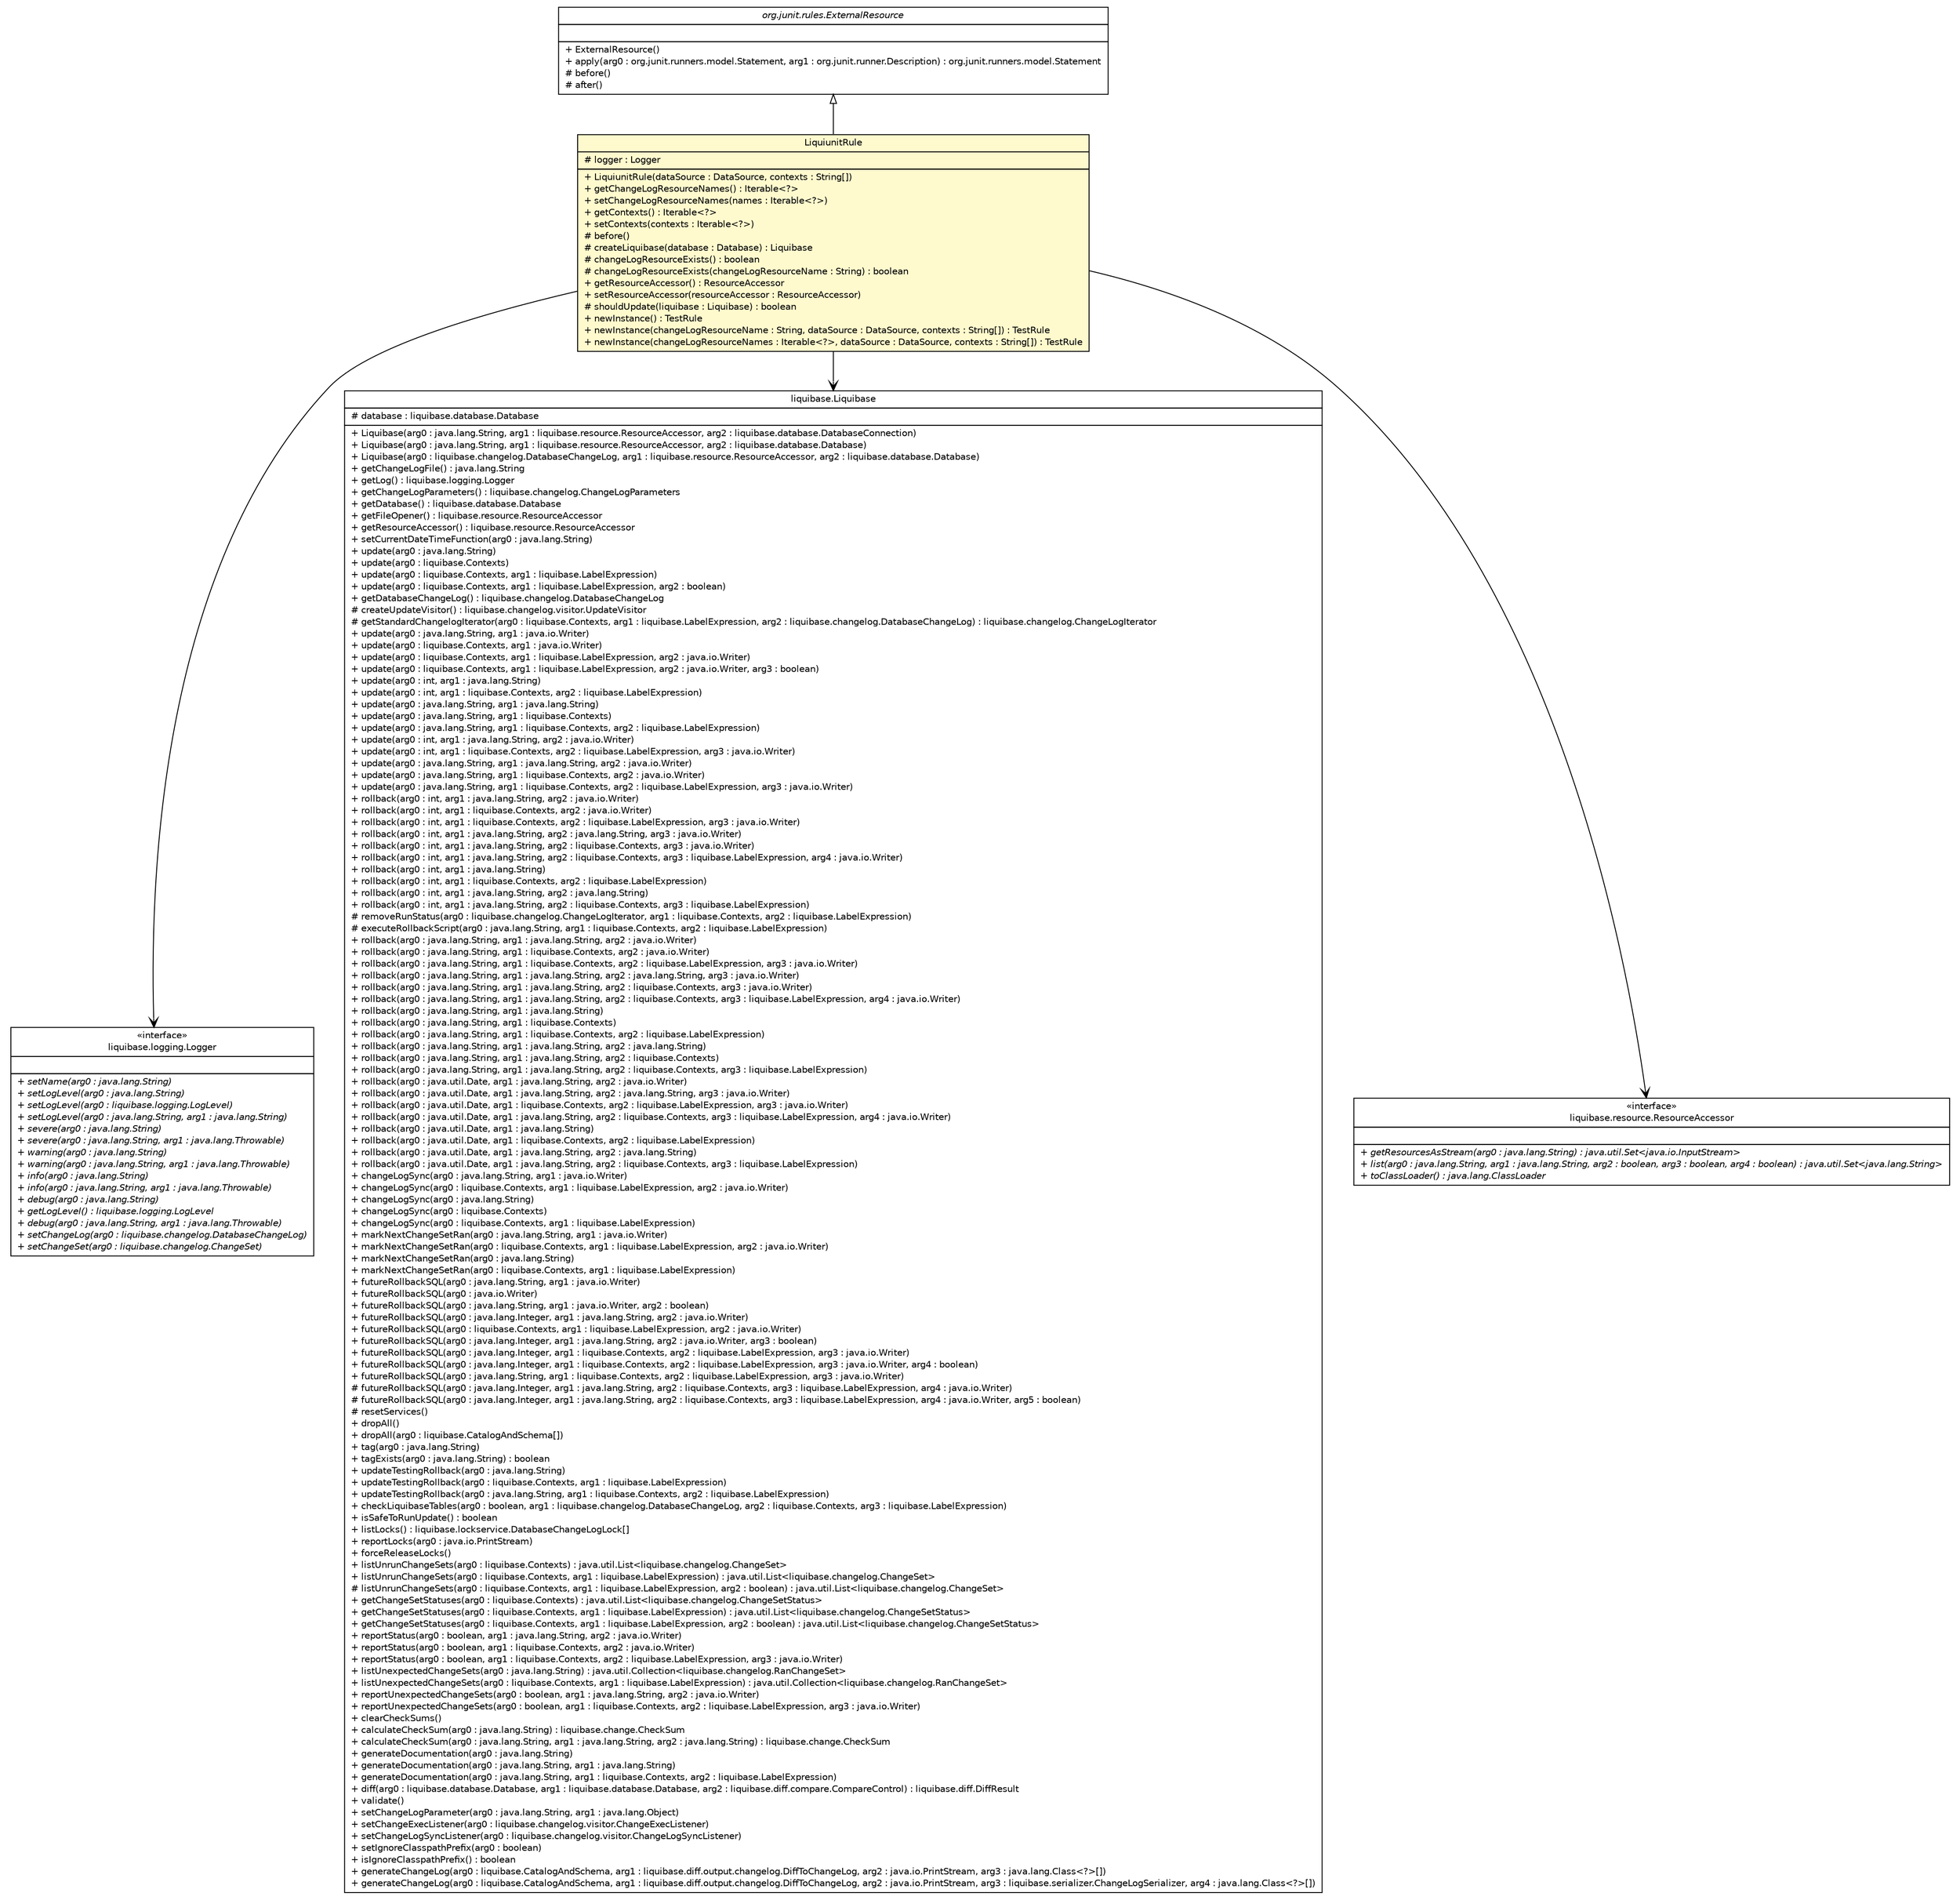 #!/usr/local/bin/dot
#
# Class diagram 
# Generated by UMLGraph version R5_6-24-gf6e263 (http://www.umlgraph.org/)
#

digraph G {
	edge [fontname="Helvetica",fontsize=10,labelfontname="Helvetica",labelfontsize=10];
	node [fontname="Helvetica",fontsize=10,shape=plaintext];
	nodesep=0.25;
	ranksep=0.5;
	// com.edugility.liquiunit.LiquiunitRule
	c73 [label=<<table title="com.edugility.liquiunit.LiquiunitRule" border="0" cellborder="1" cellspacing="0" cellpadding="2" port="p" bgcolor="lemonChiffon" href="./LiquiunitRule.html">
		<tr><td><table border="0" cellspacing="0" cellpadding="1">
<tr><td align="center" balign="center"> LiquiunitRule </td></tr>
		</table></td></tr>
		<tr><td><table border="0" cellspacing="0" cellpadding="1">
<tr><td align="left" balign="left"> # logger : Logger </td></tr>
		</table></td></tr>
		<tr><td><table border="0" cellspacing="0" cellpadding="1">
<tr><td align="left" balign="left"> + LiquiunitRule(dataSource : DataSource, contexts : String[]) </td></tr>
<tr><td align="left" balign="left"> + getChangeLogResourceNames() : Iterable&lt;?&gt; </td></tr>
<tr><td align="left" balign="left"> + setChangeLogResourceNames(names : Iterable&lt;?&gt;) </td></tr>
<tr><td align="left" balign="left"> + getContexts() : Iterable&lt;?&gt; </td></tr>
<tr><td align="left" balign="left"> + setContexts(contexts : Iterable&lt;?&gt;) </td></tr>
<tr><td align="left" balign="left"> # before() </td></tr>
<tr><td align="left" balign="left"> # createLiquibase(database : Database) : Liquibase </td></tr>
<tr><td align="left" balign="left"> # changeLogResourceExists() : boolean </td></tr>
<tr><td align="left" balign="left"> # changeLogResourceExists(changeLogResourceName : String) : boolean </td></tr>
<tr><td align="left" balign="left"> + getResourceAccessor() : ResourceAccessor </td></tr>
<tr><td align="left" balign="left"> + setResourceAccessor(resourceAccessor : ResourceAccessor) </td></tr>
<tr><td align="left" balign="left"> # shouldUpdate(liquibase : Liquibase) : boolean </td></tr>
<tr><td align="left" balign="left"> + newInstance() : TestRule </td></tr>
<tr><td align="left" balign="left"> + newInstance(changeLogResourceName : String, dataSource : DataSource, contexts : String[]) : TestRule </td></tr>
<tr><td align="left" balign="left"> + newInstance(changeLogResourceNames : Iterable&lt;?&gt;, dataSource : DataSource, contexts : String[]) : TestRule </td></tr>
		</table></td></tr>
		</table>>, URL="./LiquiunitRule.html", fontname="Helvetica", fontcolor="black", fontsize=10.0];
	//com.edugility.liquiunit.LiquiunitRule extends org.junit.rules.ExternalResource
	c79:p -> c73:p [dir=back,arrowtail=empty];
	// com.edugility.liquiunit.LiquiunitRule NAVASSOC liquibase.logging.Logger
	c73:p -> c81:p [taillabel="", label="", headlabel="", fontname="Helvetica", fontcolor="black", fontsize=10.0, color="black", arrowhead=open];
	// com.edugility.liquiunit.LiquiunitRule NAVASSOC liquibase.Liquibase
	c73:p -> c87:p [taillabel="", label="", headlabel="", fontname="Helvetica", fontcolor="black", fontsize=10.0, color="black", arrowhead=open];
	// com.edugility.liquiunit.LiquiunitRule NAVASSOC liquibase.resource.ResourceAccessor
	c73:p -> c88:p [taillabel="", label="", headlabel="", fontname="Helvetica", fontcolor="black", fontsize=10.0, color="black", arrowhead=open];
	// liquibase.resource.ResourceAccessor
	c88 [label=<<table title="liquibase.resource.ResourceAccessor" border="0" cellborder="1" cellspacing="0" cellpadding="2" port="p" href="http://www.liquibase.org/javadoc/liquibase/resource/ResourceAccessor.html">
		<tr><td><table border="0" cellspacing="0" cellpadding="1">
<tr><td align="center" balign="center"> &#171;interface&#187; </td></tr>
<tr><td align="center" balign="center"> liquibase.resource.ResourceAccessor </td></tr>
		</table></td></tr>
		<tr><td><table border="0" cellspacing="0" cellpadding="1">
<tr><td align="left" balign="left">  </td></tr>
		</table></td></tr>
		<tr><td><table border="0" cellspacing="0" cellpadding="1">
<tr><td align="left" balign="left"><font face="Helvetica-Oblique" point-size="10.0"> + getResourcesAsStream(arg0 : java.lang.String) : java.util.Set&lt;java.io.InputStream&gt; </font></td></tr>
<tr><td align="left" balign="left"><font face="Helvetica-Oblique" point-size="10.0"> + list(arg0 : java.lang.String, arg1 : java.lang.String, arg2 : boolean, arg3 : boolean, arg4 : boolean) : java.util.Set&lt;java.lang.String&gt; </font></td></tr>
<tr><td align="left" balign="left"><font face="Helvetica-Oblique" point-size="10.0"> + toClassLoader() : java.lang.ClassLoader </font></td></tr>
		</table></td></tr>
		</table>>, URL="http://www.liquibase.org/javadoc/liquibase/resource/ResourceAccessor.html", fontname="Helvetica", fontcolor="black", fontsize=10.0];
	// org.junit.rules.ExternalResource
	c79 [label=<<table title="org.junit.rules.ExternalResource" border="0" cellborder="1" cellspacing="0" cellpadding="2" port="p" href="http://junit.org/apidocs/org/junit/rules/ExternalResource.html">
		<tr><td><table border="0" cellspacing="0" cellpadding="1">
<tr><td align="center" balign="center"><font face="Helvetica-Oblique"> org.junit.rules.ExternalResource </font></td></tr>
		</table></td></tr>
		<tr><td><table border="0" cellspacing="0" cellpadding="1">
<tr><td align="left" balign="left">  </td></tr>
		</table></td></tr>
		<tr><td><table border="0" cellspacing="0" cellpadding="1">
<tr><td align="left" balign="left"> + ExternalResource() </td></tr>
<tr><td align="left" balign="left"> + apply(arg0 : org.junit.runners.model.Statement, arg1 : org.junit.runner.Description) : org.junit.runners.model.Statement </td></tr>
<tr><td align="left" balign="left"> # before() </td></tr>
<tr><td align="left" balign="left"> # after() </td></tr>
		</table></td></tr>
		</table>>, URL="http://junit.org/apidocs/org/junit/rules/ExternalResource.html", fontname="Helvetica", fontcolor="black", fontsize=10.0];
	// liquibase.logging.Logger
	c81 [label=<<table title="liquibase.logging.Logger" border="0" cellborder="1" cellspacing="0" cellpadding="2" port="p" href="http://www.liquibase.org/javadoc/liquibase/logging/Logger.html">
		<tr><td><table border="0" cellspacing="0" cellpadding="1">
<tr><td align="center" balign="center"> &#171;interface&#187; </td></tr>
<tr><td align="center" balign="center"> liquibase.logging.Logger </td></tr>
		</table></td></tr>
		<tr><td><table border="0" cellspacing="0" cellpadding="1">
<tr><td align="left" balign="left">  </td></tr>
		</table></td></tr>
		<tr><td><table border="0" cellspacing="0" cellpadding="1">
<tr><td align="left" balign="left"><font face="Helvetica-Oblique" point-size="10.0"> + setName(arg0 : java.lang.String) </font></td></tr>
<tr><td align="left" balign="left"><font face="Helvetica-Oblique" point-size="10.0"> + setLogLevel(arg0 : java.lang.String) </font></td></tr>
<tr><td align="left" balign="left"><font face="Helvetica-Oblique" point-size="10.0"> + setLogLevel(arg0 : liquibase.logging.LogLevel) </font></td></tr>
<tr><td align="left" balign="left"><font face="Helvetica-Oblique" point-size="10.0"> + setLogLevel(arg0 : java.lang.String, arg1 : java.lang.String) </font></td></tr>
<tr><td align="left" balign="left"><font face="Helvetica-Oblique" point-size="10.0"> + severe(arg0 : java.lang.String) </font></td></tr>
<tr><td align="left" balign="left"><font face="Helvetica-Oblique" point-size="10.0"> + severe(arg0 : java.lang.String, arg1 : java.lang.Throwable) </font></td></tr>
<tr><td align="left" balign="left"><font face="Helvetica-Oblique" point-size="10.0"> + warning(arg0 : java.lang.String) </font></td></tr>
<tr><td align="left" balign="left"><font face="Helvetica-Oblique" point-size="10.0"> + warning(arg0 : java.lang.String, arg1 : java.lang.Throwable) </font></td></tr>
<tr><td align="left" balign="left"><font face="Helvetica-Oblique" point-size="10.0"> + info(arg0 : java.lang.String) </font></td></tr>
<tr><td align="left" balign="left"><font face="Helvetica-Oblique" point-size="10.0"> + info(arg0 : java.lang.String, arg1 : java.lang.Throwable) </font></td></tr>
<tr><td align="left" balign="left"><font face="Helvetica-Oblique" point-size="10.0"> + debug(arg0 : java.lang.String) </font></td></tr>
<tr><td align="left" balign="left"><font face="Helvetica-Oblique" point-size="10.0"> + getLogLevel() : liquibase.logging.LogLevel </font></td></tr>
<tr><td align="left" balign="left"><font face="Helvetica-Oblique" point-size="10.0"> + debug(arg0 : java.lang.String, arg1 : java.lang.Throwable) </font></td></tr>
<tr><td align="left" balign="left"><font face="Helvetica-Oblique" point-size="10.0"> + setChangeLog(arg0 : liquibase.changelog.DatabaseChangeLog) </font></td></tr>
<tr><td align="left" balign="left"><font face="Helvetica-Oblique" point-size="10.0"> + setChangeSet(arg0 : liquibase.changelog.ChangeSet) </font></td></tr>
		</table></td></tr>
		</table>>, URL="http://www.liquibase.org/javadoc/liquibase/logging/Logger.html", fontname="Helvetica", fontcolor="black", fontsize=10.0];
	// liquibase.Liquibase
	c87 [label=<<table title="liquibase.Liquibase" border="0" cellborder="1" cellspacing="0" cellpadding="2" port="p" href="http://www.liquibase.org/javadoc/liquibase/Liquibase.html">
		<tr><td><table border="0" cellspacing="0" cellpadding="1">
<tr><td align="center" balign="center"> liquibase.Liquibase </td></tr>
		</table></td></tr>
		<tr><td><table border="0" cellspacing="0" cellpadding="1">
<tr><td align="left" balign="left"> # database : liquibase.database.Database </td></tr>
		</table></td></tr>
		<tr><td><table border="0" cellspacing="0" cellpadding="1">
<tr><td align="left" balign="left"> + Liquibase(arg0 : java.lang.String, arg1 : liquibase.resource.ResourceAccessor, arg2 : liquibase.database.DatabaseConnection) </td></tr>
<tr><td align="left" balign="left"> + Liquibase(arg0 : java.lang.String, arg1 : liquibase.resource.ResourceAccessor, arg2 : liquibase.database.Database) </td></tr>
<tr><td align="left" balign="left"> + Liquibase(arg0 : liquibase.changelog.DatabaseChangeLog, arg1 : liquibase.resource.ResourceAccessor, arg2 : liquibase.database.Database) </td></tr>
<tr><td align="left" balign="left"> + getChangeLogFile() : java.lang.String </td></tr>
<tr><td align="left" balign="left"> + getLog() : liquibase.logging.Logger </td></tr>
<tr><td align="left" balign="left"> + getChangeLogParameters() : liquibase.changelog.ChangeLogParameters </td></tr>
<tr><td align="left" balign="left"> + getDatabase() : liquibase.database.Database </td></tr>
<tr><td align="left" balign="left"> + getFileOpener() : liquibase.resource.ResourceAccessor </td></tr>
<tr><td align="left" balign="left"> + getResourceAccessor() : liquibase.resource.ResourceAccessor </td></tr>
<tr><td align="left" balign="left"> + setCurrentDateTimeFunction(arg0 : java.lang.String) </td></tr>
<tr><td align="left" balign="left"> + update(arg0 : java.lang.String) </td></tr>
<tr><td align="left" balign="left"> + update(arg0 : liquibase.Contexts) </td></tr>
<tr><td align="left" balign="left"> + update(arg0 : liquibase.Contexts, arg1 : liquibase.LabelExpression) </td></tr>
<tr><td align="left" balign="left"> + update(arg0 : liquibase.Contexts, arg1 : liquibase.LabelExpression, arg2 : boolean) </td></tr>
<tr><td align="left" balign="left"> + getDatabaseChangeLog() : liquibase.changelog.DatabaseChangeLog </td></tr>
<tr><td align="left" balign="left"> # createUpdateVisitor() : liquibase.changelog.visitor.UpdateVisitor </td></tr>
<tr><td align="left" balign="left"> # getStandardChangelogIterator(arg0 : liquibase.Contexts, arg1 : liquibase.LabelExpression, arg2 : liquibase.changelog.DatabaseChangeLog) : liquibase.changelog.ChangeLogIterator </td></tr>
<tr><td align="left" balign="left"> + update(arg0 : java.lang.String, arg1 : java.io.Writer) </td></tr>
<tr><td align="left" balign="left"> + update(arg0 : liquibase.Contexts, arg1 : java.io.Writer) </td></tr>
<tr><td align="left" balign="left"> + update(arg0 : liquibase.Contexts, arg1 : liquibase.LabelExpression, arg2 : java.io.Writer) </td></tr>
<tr><td align="left" balign="left"> + update(arg0 : liquibase.Contexts, arg1 : liquibase.LabelExpression, arg2 : java.io.Writer, arg3 : boolean) </td></tr>
<tr><td align="left" balign="left"> + update(arg0 : int, arg1 : java.lang.String) </td></tr>
<tr><td align="left" balign="left"> + update(arg0 : int, arg1 : liquibase.Contexts, arg2 : liquibase.LabelExpression) </td></tr>
<tr><td align="left" balign="left"> + update(arg0 : java.lang.String, arg1 : java.lang.String) </td></tr>
<tr><td align="left" balign="left"> + update(arg0 : java.lang.String, arg1 : liquibase.Contexts) </td></tr>
<tr><td align="left" balign="left"> + update(arg0 : java.lang.String, arg1 : liquibase.Contexts, arg2 : liquibase.LabelExpression) </td></tr>
<tr><td align="left" balign="left"> + update(arg0 : int, arg1 : java.lang.String, arg2 : java.io.Writer) </td></tr>
<tr><td align="left" balign="left"> + update(arg0 : int, arg1 : liquibase.Contexts, arg2 : liquibase.LabelExpression, arg3 : java.io.Writer) </td></tr>
<tr><td align="left" balign="left"> + update(arg0 : java.lang.String, arg1 : java.lang.String, arg2 : java.io.Writer) </td></tr>
<tr><td align="left" balign="left"> + update(arg0 : java.lang.String, arg1 : liquibase.Contexts, arg2 : java.io.Writer) </td></tr>
<tr><td align="left" balign="left"> + update(arg0 : java.lang.String, arg1 : liquibase.Contexts, arg2 : liquibase.LabelExpression, arg3 : java.io.Writer) </td></tr>
<tr><td align="left" balign="left"> + rollback(arg0 : int, arg1 : java.lang.String, arg2 : java.io.Writer) </td></tr>
<tr><td align="left" balign="left"> + rollback(arg0 : int, arg1 : liquibase.Contexts, arg2 : java.io.Writer) </td></tr>
<tr><td align="left" balign="left"> + rollback(arg0 : int, arg1 : liquibase.Contexts, arg2 : liquibase.LabelExpression, arg3 : java.io.Writer) </td></tr>
<tr><td align="left" balign="left"> + rollback(arg0 : int, arg1 : java.lang.String, arg2 : java.lang.String, arg3 : java.io.Writer) </td></tr>
<tr><td align="left" balign="left"> + rollback(arg0 : int, arg1 : java.lang.String, arg2 : liquibase.Contexts, arg3 : java.io.Writer) </td></tr>
<tr><td align="left" balign="left"> + rollback(arg0 : int, arg1 : java.lang.String, arg2 : liquibase.Contexts, arg3 : liquibase.LabelExpression, arg4 : java.io.Writer) </td></tr>
<tr><td align="left" balign="left"> + rollback(arg0 : int, arg1 : java.lang.String) </td></tr>
<tr><td align="left" balign="left"> + rollback(arg0 : int, arg1 : liquibase.Contexts, arg2 : liquibase.LabelExpression) </td></tr>
<tr><td align="left" balign="left"> + rollback(arg0 : int, arg1 : java.lang.String, arg2 : java.lang.String) </td></tr>
<tr><td align="left" balign="left"> + rollback(arg0 : int, arg1 : java.lang.String, arg2 : liquibase.Contexts, arg3 : liquibase.LabelExpression) </td></tr>
<tr><td align="left" balign="left"> # removeRunStatus(arg0 : liquibase.changelog.ChangeLogIterator, arg1 : liquibase.Contexts, arg2 : liquibase.LabelExpression) </td></tr>
<tr><td align="left" balign="left"> # executeRollbackScript(arg0 : java.lang.String, arg1 : liquibase.Contexts, arg2 : liquibase.LabelExpression) </td></tr>
<tr><td align="left" balign="left"> + rollback(arg0 : java.lang.String, arg1 : java.lang.String, arg2 : java.io.Writer) </td></tr>
<tr><td align="left" balign="left"> + rollback(arg0 : java.lang.String, arg1 : liquibase.Contexts, arg2 : java.io.Writer) </td></tr>
<tr><td align="left" balign="left"> + rollback(arg0 : java.lang.String, arg1 : liquibase.Contexts, arg2 : liquibase.LabelExpression, arg3 : java.io.Writer) </td></tr>
<tr><td align="left" balign="left"> + rollback(arg0 : java.lang.String, arg1 : java.lang.String, arg2 : java.lang.String, arg3 : java.io.Writer) </td></tr>
<tr><td align="left" balign="left"> + rollback(arg0 : java.lang.String, arg1 : java.lang.String, arg2 : liquibase.Contexts, arg3 : java.io.Writer) </td></tr>
<tr><td align="left" balign="left"> + rollback(arg0 : java.lang.String, arg1 : java.lang.String, arg2 : liquibase.Contexts, arg3 : liquibase.LabelExpression, arg4 : java.io.Writer) </td></tr>
<tr><td align="left" balign="left"> + rollback(arg0 : java.lang.String, arg1 : java.lang.String) </td></tr>
<tr><td align="left" balign="left"> + rollback(arg0 : java.lang.String, arg1 : liquibase.Contexts) </td></tr>
<tr><td align="left" balign="left"> + rollback(arg0 : java.lang.String, arg1 : liquibase.Contexts, arg2 : liquibase.LabelExpression) </td></tr>
<tr><td align="left" balign="left"> + rollback(arg0 : java.lang.String, arg1 : java.lang.String, arg2 : java.lang.String) </td></tr>
<tr><td align="left" balign="left"> + rollback(arg0 : java.lang.String, arg1 : java.lang.String, arg2 : liquibase.Contexts) </td></tr>
<tr><td align="left" balign="left"> + rollback(arg0 : java.lang.String, arg1 : java.lang.String, arg2 : liquibase.Contexts, arg3 : liquibase.LabelExpression) </td></tr>
<tr><td align="left" balign="left"> + rollback(arg0 : java.util.Date, arg1 : java.lang.String, arg2 : java.io.Writer) </td></tr>
<tr><td align="left" balign="left"> + rollback(arg0 : java.util.Date, arg1 : java.lang.String, arg2 : java.lang.String, arg3 : java.io.Writer) </td></tr>
<tr><td align="left" balign="left"> + rollback(arg0 : java.util.Date, arg1 : liquibase.Contexts, arg2 : liquibase.LabelExpression, arg3 : java.io.Writer) </td></tr>
<tr><td align="left" balign="left"> + rollback(arg0 : java.util.Date, arg1 : java.lang.String, arg2 : liquibase.Contexts, arg3 : liquibase.LabelExpression, arg4 : java.io.Writer) </td></tr>
<tr><td align="left" balign="left"> + rollback(arg0 : java.util.Date, arg1 : java.lang.String) </td></tr>
<tr><td align="left" balign="left"> + rollback(arg0 : java.util.Date, arg1 : liquibase.Contexts, arg2 : liquibase.LabelExpression) </td></tr>
<tr><td align="left" balign="left"> + rollback(arg0 : java.util.Date, arg1 : java.lang.String, arg2 : java.lang.String) </td></tr>
<tr><td align="left" balign="left"> + rollback(arg0 : java.util.Date, arg1 : java.lang.String, arg2 : liquibase.Contexts, arg3 : liquibase.LabelExpression) </td></tr>
<tr><td align="left" balign="left"> + changeLogSync(arg0 : java.lang.String, arg1 : java.io.Writer) </td></tr>
<tr><td align="left" balign="left"> + changeLogSync(arg0 : liquibase.Contexts, arg1 : liquibase.LabelExpression, arg2 : java.io.Writer) </td></tr>
<tr><td align="left" balign="left"> + changeLogSync(arg0 : java.lang.String) </td></tr>
<tr><td align="left" balign="left"> + changeLogSync(arg0 : liquibase.Contexts) </td></tr>
<tr><td align="left" balign="left"> + changeLogSync(arg0 : liquibase.Contexts, arg1 : liquibase.LabelExpression) </td></tr>
<tr><td align="left" balign="left"> + markNextChangeSetRan(arg0 : java.lang.String, arg1 : java.io.Writer) </td></tr>
<tr><td align="left" balign="left"> + markNextChangeSetRan(arg0 : liquibase.Contexts, arg1 : liquibase.LabelExpression, arg2 : java.io.Writer) </td></tr>
<tr><td align="left" balign="left"> + markNextChangeSetRan(arg0 : java.lang.String) </td></tr>
<tr><td align="left" balign="left"> + markNextChangeSetRan(arg0 : liquibase.Contexts, arg1 : liquibase.LabelExpression) </td></tr>
<tr><td align="left" balign="left"> + futureRollbackSQL(arg0 : java.lang.String, arg1 : java.io.Writer) </td></tr>
<tr><td align="left" balign="left"> + futureRollbackSQL(arg0 : java.io.Writer) </td></tr>
<tr><td align="left" balign="left"> + futureRollbackSQL(arg0 : java.lang.String, arg1 : java.io.Writer, arg2 : boolean) </td></tr>
<tr><td align="left" balign="left"> + futureRollbackSQL(arg0 : java.lang.Integer, arg1 : java.lang.String, arg2 : java.io.Writer) </td></tr>
<tr><td align="left" balign="left"> + futureRollbackSQL(arg0 : liquibase.Contexts, arg1 : liquibase.LabelExpression, arg2 : java.io.Writer) </td></tr>
<tr><td align="left" balign="left"> + futureRollbackSQL(arg0 : java.lang.Integer, arg1 : java.lang.String, arg2 : java.io.Writer, arg3 : boolean) </td></tr>
<tr><td align="left" balign="left"> + futureRollbackSQL(arg0 : java.lang.Integer, arg1 : liquibase.Contexts, arg2 : liquibase.LabelExpression, arg3 : java.io.Writer) </td></tr>
<tr><td align="left" balign="left"> + futureRollbackSQL(arg0 : java.lang.Integer, arg1 : liquibase.Contexts, arg2 : liquibase.LabelExpression, arg3 : java.io.Writer, arg4 : boolean) </td></tr>
<tr><td align="left" balign="left"> + futureRollbackSQL(arg0 : java.lang.String, arg1 : liquibase.Contexts, arg2 : liquibase.LabelExpression, arg3 : java.io.Writer) </td></tr>
<tr><td align="left" balign="left"> # futureRollbackSQL(arg0 : java.lang.Integer, arg1 : java.lang.String, arg2 : liquibase.Contexts, arg3 : liquibase.LabelExpression, arg4 : java.io.Writer) </td></tr>
<tr><td align="left" balign="left"> # futureRollbackSQL(arg0 : java.lang.Integer, arg1 : java.lang.String, arg2 : liquibase.Contexts, arg3 : liquibase.LabelExpression, arg4 : java.io.Writer, arg5 : boolean) </td></tr>
<tr><td align="left" balign="left"> # resetServices() </td></tr>
<tr><td align="left" balign="left"> + dropAll() </td></tr>
<tr><td align="left" balign="left"> + dropAll(arg0 : liquibase.CatalogAndSchema[]) </td></tr>
<tr><td align="left" balign="left"> + tag(arg0 : java.lang.String) </td></tr>
<tr><td align="left" balign="left"> + tagExists(arg0 : java.lang.String) : boolean </td></tr>
<tr><td align="left" balign="left"> + updateTestingRollback(arg0 : java.lang.String) </td></tr>
<tr><td align="left" balign="left"> + updateTestingRollback(arg0 : liquibase.Contexts, arg1 : liquibase.LabelExpression) </td></tr>
<tr><td align="left" balign="left"> + updateTestingRollback(arg0 : java.lang.String, arg1 : liquibase.Contexts, arg2 : liquibase.LabelExpression) </td></tr>
<tr><td align="left" balign="left"> + checkLiquibaseTables(arg0 : boolean, arg1 : liquibase.changelog.DatabaseChangeLog, arg2 : liquibase.Contexts, arg3 : liquibase.LabelExpression) </td></tr>
<tr><td align="left" balign="left"> + isSafeToRunUpdate() : boolean </td></tr>
<tr><td align="left" balign="left"> + listLocks() : liquibase.lockservice.DatabaseChangeLogLock[] </td></tr>
<tr><td align="left" balign="left"> + reportLocks(arg0 : java.io.PrintStream) </td></tr>
<tr><td align="left" balign="left"> + forceReleaseLocks() </td></tr>
<tr><td align="left" balign="left"> + listUnrunChangeSets(arg0 : liquibase.Contexts) : java.util.List&lt;liquibase.changelog.ChangeSet&gt; </td></tr>
<tr><td align="left" balign="left"> + listUnrunChangeSets(arg0 : liquibase.Contexts, arg1 : liquibase.LabelExpression) : java.util.List&lt;liquibase.changelog.ChangeSet&gt; </td></tr>
<tr><td align="left" balign="left"> # listUnrunChangeSets(arg0 : liquibase.Contexts, arg1 : liquibase.LabelExpression, arg2 : boolean) : java.util.List&lt;liquibase.changelog.ChangeSet&gt; </td></tr>
<tr><td align="left" balign="left"> + getChangeSetStatuses(arg0 : liquibase.Contexts) : java.util.List&lt;liquibase.changelog.ChangeSetStatus&gt; </td></tr>
<tr><td align="left" balign="left"> + getChangeSetStatuses(arg0 : liquibase.Contexts, arg1 : liquibase.LabelExpression) : java.util.List&lt;liquibase.changelog.ChangeSetStatus&gt; </td></tr>
<tr><td align="left" balign="left"> + getChangeSetStatuses(arg0 : liquibase.Contexts, arg1 : liquibase.LabelExpression, arg2 : boolean) : java.util.List&lt;liquibase.changelog.ChangeSetStatus&gt; </td></tr>
<tr><td align="left" balign="left"> + reportStatus(arg0 : boolean, arg1 : java.lang.String, arg2 : java.io.Writer) </td></tr>
<tr><td align="left" balign="left"> + reportStatus(arg0 : boolean, arg1 : liquibase.Contexts, arg2 : java.io.Writer) </td></tr>
<tr><td align="left" balign="left"> + reportStatus(arg0 : boolean, arg1 : liquibase.Contexts, arg2 : liquibase.LabelExpression, arg3 : java.io.Writer) </td></tr>
<tr><td align="left" balign="left"> + listUnexpectedChangeSets(arg0 : java.lang.String) : java.util.Collection&lt;liquibase.changelog.RanChangeSet&gt; </td></tr>
<tr><td align="left" balign="left"> + listUnexpectedChangeSets(arg0 : liquibase.Contexts, arg1 : liquibase.LabelExpression) : java.util.Collection&lt;liquibase.changelog.RanChangeSet&gt; </td></tr>
<tr><td align="left" balign="left"> + reportUnexpectedChangeSets(arg0 : boolean, arg1 : java.lang.String, arg2 : java.io.Writer) </td></tr>
<tr><td align="left" balign="left"> + reportUnexpectedChangeSets(arg0 : boolean, arg1 : liquibase.Contexts, arg2 : liquibase.LabelExpression, arg3 : java.io.Writer) </td></tr>
<tr><td align="left" balign="left"> + clearCheckSums() </td></tr>
<tr><td align="left" balign="left"> + calculateCheckSum(arg0 : java.lang.String) : liquibase.change.CheckSum </td></tr>
<tr><td align="left" balign="left"> + calculateCheckSum(arg0 : java.lang.String, arg1 : java.lang.String, arg2 : java.lang.String) : liquibase.change.CheckSum </td></tr>
<tr><td align="left" balign="left"> + generateDocumentation(arg0 : java.lang.String) </td></tr>
<tr><td align="left" balign="left"> + generateDocumentation(arg0 : java.lang.String, arg1 : java.lang.String) </td></tr>
<tr><td align="left" balign="left"> + generateDocumentation(arg0 : java.lang.String, arg1 : liquibase.Contexts, arg2 : liquibase.LabelExpression) </td></tr>
<tr><td align="left" balign="left"> + diff(arg0 : liquibase.database.Database, arg1 : liquibase.database.Database, arg2 : liquibase.diff.compare.CompareControl) : liquibase.diff.DiffResult </td></tr>
<tr><td align="left" balign="left"> + validate() </td></tr>
<tr><td align="left" balign="left"> + setChangeLogParameter(arg0 : java.lang.String, arg1 : java.lang.Object) </td></tr>
<tr><td align="left" balign="left"> + setChangeExecListener(arg0 : liquibase.changelog.visitor.ChangeExecListener) </td></tr>
<tr><td align="left" balign="left"> + setChangeLogSyncListener(arg0 : liquibase.changelog.visitor.ChangeLogSyncListener) </td></tr>
<tr><td align="left" balign="left"> + setIgnoreClasspathPrefix(arg0 : boolean) </td></tr>
<tr><td align="left" balign="left"> + isIgnoreClasspathPrefix() : boolean </td></tr>
<tr><td align="left" balign="left"> + generateChangeLog(arg0 : liquibase.CatalogAndSchema, arg1 : liquibase.diff.output.changelog.DiffToChangeLog, arg2 : java.io.PrintStream, arg3 : java.lang.Class&lt;?&gt;[]) </td></tr>
<tr><td align="left" balign="left"> + generateChangeLog(arg0 : liquibase.CatalogAndSchema, arg1 : liquibase.diff.output.changelog.DiffToChangeLog, arg2 : java.io.PrintStream, arg3 : liquibase.serializer.ChangeLogSerializer, arg4 : java.lang.Class&lt;?&gt;[]) </td></tr>
		</table></td></tr>
		</table>>, URL="http://www.liquibase.org/javadoc/liquibase/Liquibase.html", fontname="Helvetica", fontcolor="black", fontsize=10.0];
}

